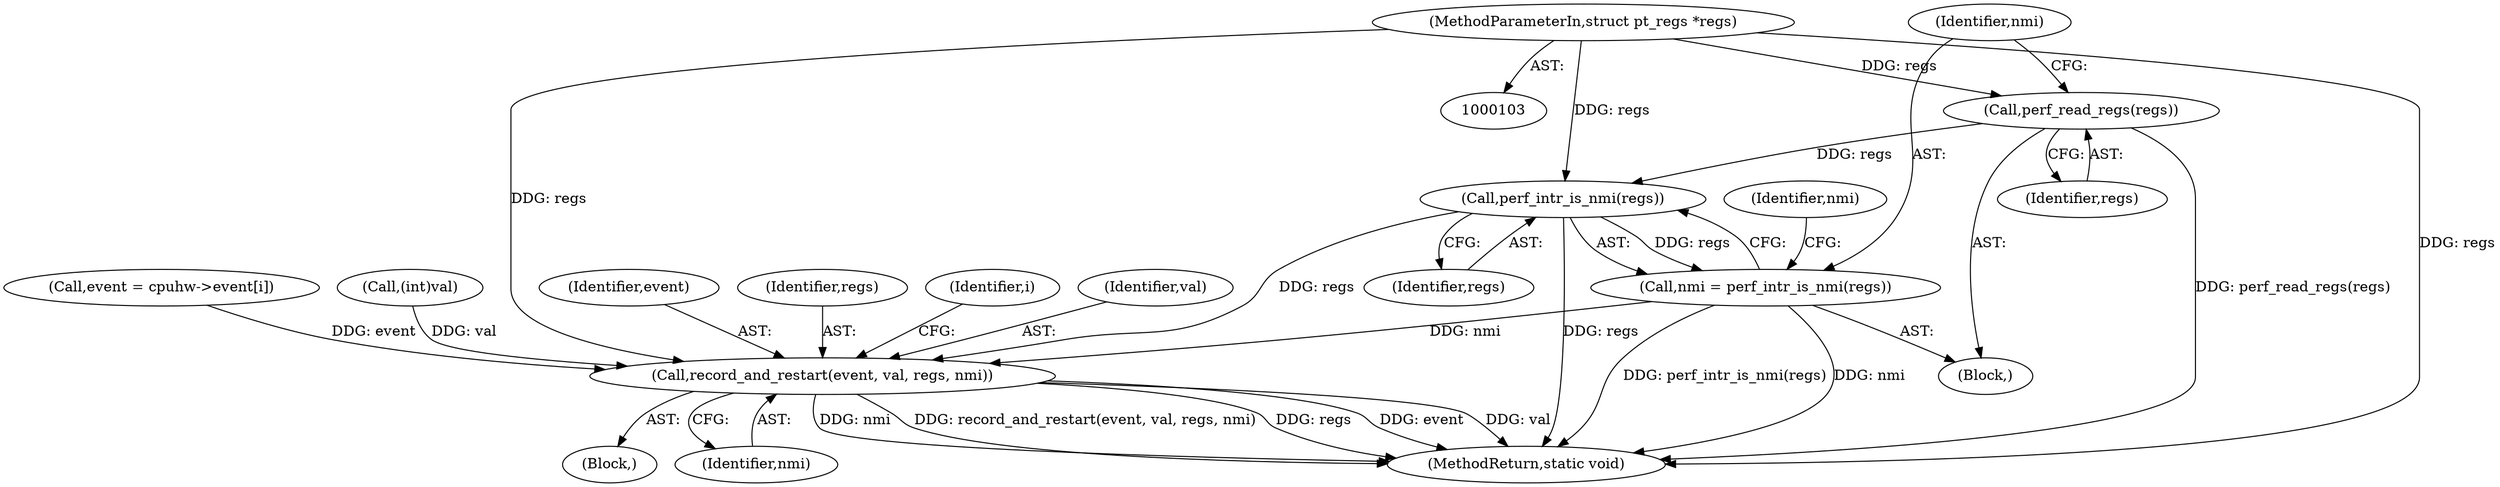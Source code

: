 digraph "0_linux_0837e3242c73566fc1c0196b4ec61779c25ffc93@pointer" {
"1000134" [label="(Call,perf_intr_is_nmi(regs))"];
"1000130" [label="(Call,perf_read_regs(regs))"];
"1000104" [label="(MethodParameterIn,struct pt_regs *regs)"];
"1000132" [label="(Call,nmi = perf_intr_is_nmi(regs))"];
"1000193" [label="(Call,record_and_restart(event, val, regs, nmi))"];
"1000135" [label="(Identifier,regs)"];
"1000189" [label="(Block,)"];
"1000105" [label="(Block,)"];
"1000194" [label="(Identifier,event)"];
"1000151" [label="(Identifier,i)"];
"1000195" [label="(Identifier,val)"];
"1000104" [label="(MethodParameterIn,struct pt_regs *regs)"];
"1000131" [label="(Identifier,regs)"];
"1000153" [label="(Call,event = cpuhw->event[i])"];
"1000133" [label="(Identifier,nmi)"];
"1000130" [label="(Call,perf_read_regs(regs))"];
"1000185" [label="(Call,(int)val)"];
"1000193" [label="(Call,record_and_restart(event, val, regs, nmi))"];
"1000134" [label="(Call,perf_intr_is_nmi(regs))"];
"1000137" [label="(Identifier,nmi)"];
"1000132" [label="(Call,nmi = perf_intr_is_nmi(regs))"];
"1000249" [label="(MethodReturn,static void)"];
"1000197" [label="(Identifier,nmi)"];
"1000196" [label="(Identifier,regs)"];
"1000134" -> "1000132"  [label="AST: "];
"1000134" -> "1000135"  [label="CFG: "];
"1000135" -> "1000134"  [label="AST: "];
"1000132" -> "1000134"  [label="CFG: "];
"1000134" -> "1000249"  [label="DDG: regs"];
"1000134" -> "1000132"  [label="DDG: regs"];
"1000130" -> "1000134"  [label="DDG: regs"];
"1000104" -> "1000134"  [label="DDG: regs"];
"1000134" -> "1000193"  [label="DDG: regs"];
"1000130" -> "1000105"  [label="AST: "];
"1000130" -> "1000131"  [label="CFG: "];
"1000131" -> "1000130"  [label="AST: "];
"1000133" -> "1000130"  [label="CFG: "];
"1000130" -> "1000249"  [label="DDG: perf_read_regs(regs)"];
"1000104" -> "1000130"  [label="DDG: regs"];
"1000104" -> "1000103"  [label="AST: "];
"1000104" -> "1000249"  [label="DDG: regs"];
"1000104" -> "1000193"  [label="DDG: regs"];
"1000132" -> "1000105"  [label="AST: "];
"1000133" -> "1000132"  [label="AST: "];
"1000137" -> "1000132"  [label="CFG: "];
"1000132" -> "1000249"  [label="DDG: perf_intr_is_nmi(regs)"];
"1000132" -> "1000249"  [label="DDG: nmi"];
"1000132" -> "1000193"  [label="DDG: nmi"];
"1000193" -> "1000189"  [label="AST: "];
"1000193" -> "1000197"  [label="CFG: "];
"1000194" -> "1000193"  [label="AST: "];
"1000195" -> "1000193"  [label="AST: "];
"1000196" -> "1000193"  [label="AST: "];
"1000197" -> "1000193"  [label="AST: "];
"1000151" -> "1000193"  [label="CFG: "];
"1000193" -> "1000249"  [label="DDG: event"];
"1000193" -> "1000249"  [label="DDG: val"];
"1000193" -> "1000249"  [label="DDG: nmi"];
"1000193" -> "1000249"  [label="DDG: record_and_restart(event, val, regs, nmi)"];
"1000193" -> "1000249"  [label="DDG: regs"];
"1000153" -> "1000193"  [label="DDG: event"];
"1000185" -> "1000193"  [label="DDG: val"];
}
